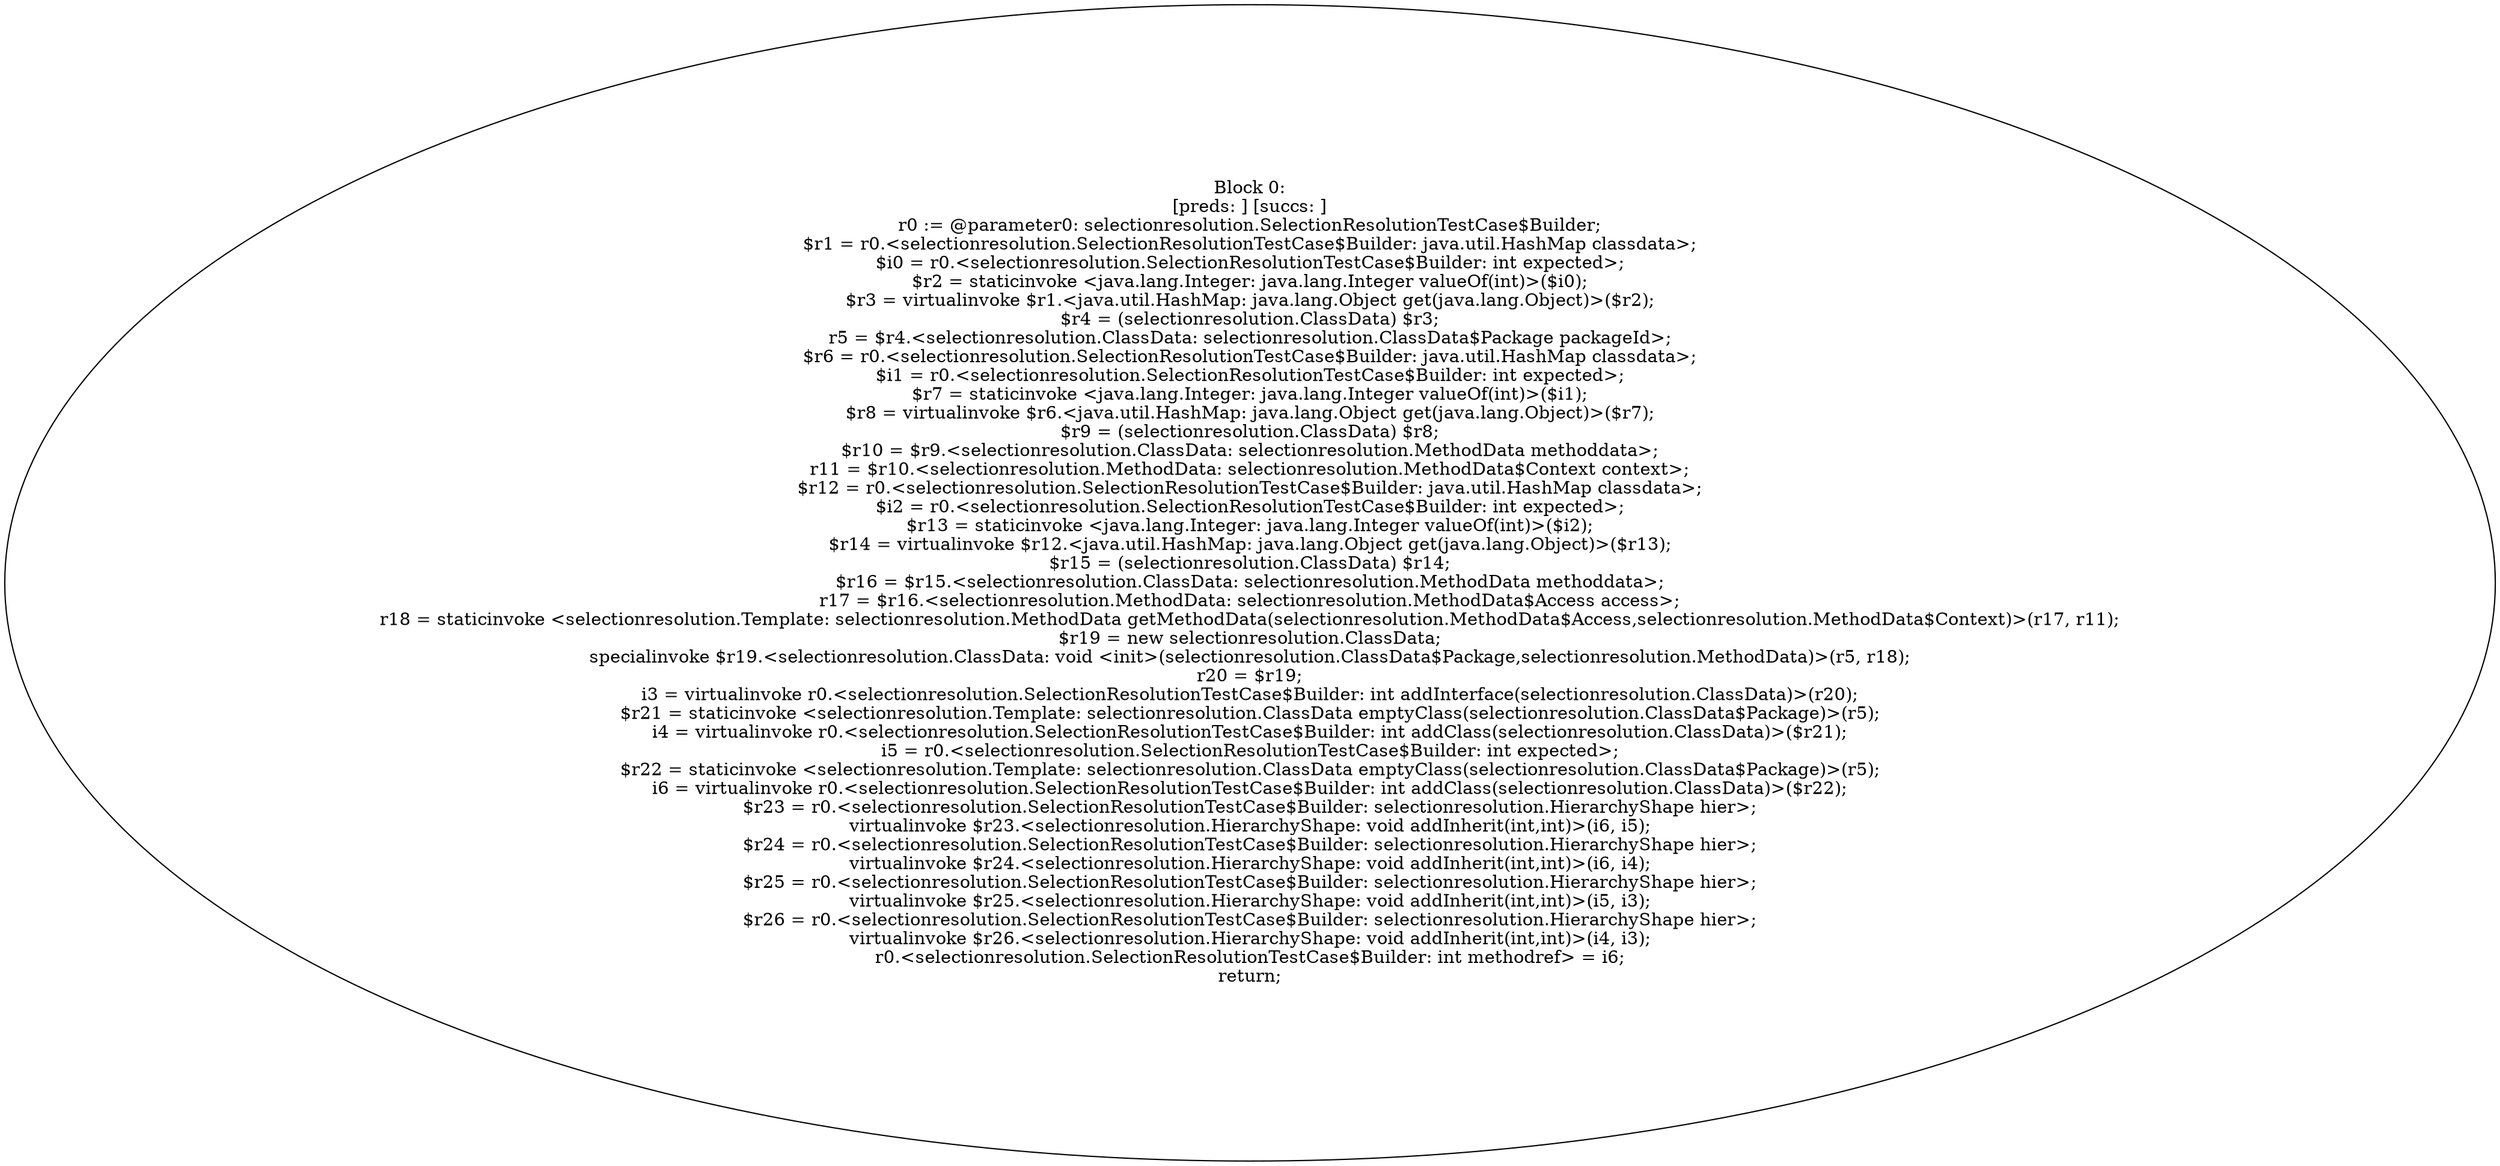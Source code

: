 digraph "unitGraph" {
    "Block 0:
[preds: ] [succs: ]
r0 := @parameter0: selectionresolution.SelectionResolutionTestCase$Builder;
$r1 = r0.<selectionresolution.SelectionResolutionTestCase$Builder: java.util.HashMap classdata>;
$i0 = r0.<selectionresolution.SelectionResolutionTestCase$Builder: int expected>;
$r2 = staticinvoke <java.lang.Integer: java.lang.Integer valueOf(int)>($i0);
$r3 = virtualinvoke $r1.<java.util.HashMap: java.lang.Object get(java.lang.Object)>($r2);
$r4 = (selectionresolution.ClassData) $r3;
r5 = $r4.<selectionresolution.ClassData: selectionresolution.ClassData$Package packageId>;
$r6 = r0.<selectionresolution.SelectionResolutionTestCase$Builder: java.util.HashMap classdata>;
$i1 = r0.<selectionresolution.SelectionResolutionTestCase$Builder: int expected>;
$r7 = staticinvoke <java.lang.Integer: java.lang.Integer valueOf(int)>($i1);
$r8 = virtualinvoke $r6.<java.util.HashMap: java.lang.Object get(java.lang.Object)>($r7);
$r9 = (selectionresolution.ClassData) $r8;
$r10 = $r9.<selectionresolution.ClassData: selectionresolution.MethodData methoddata>;
r11 = $r10.<selectionresolution.MethodData: selectionresolution.MethodData$Context context>;
$r12 = r0.<selectionresolution.SelectionResolutionTestCase$Builder: java.util.HashMap classdata>;
$i2 = r0.<selectionresolution.SelectionResolutionTestCase$Builder: int expected>;
$r13 = staticinvoke <java.lang.Integer: java.lang.Integer valueOf(int)>($i2);
$r14 = virtualinvoke $r12.<java.util.HashMap: java.lang.Object get(java.lang.Object)>($r13);
$r15 = (selectionresolution.ClassData) $r14;
$r16 = $r15.<selectionresolution.ClassData: selectionresolution.MethodData methoddata>;
r17 = $r16.<selectionresolution.MethodData: selectionresolution.MethodData$Access access>;
r18 = staticinvoke <selectionresolution.Template: selectionresolution.MethodData getMethodData(selectionresolution.MethodData$Access,selectionresolution.MethodData$Context)>(r17, r11);
$r19 = new selectionresolution.ClassData;
specialinvoke $r19.<selectionresolution.ClassData: void <init>(selectionresolution.ClassData$Package,selectionresolution.MethodData)>(r5, r18);
r20 = $r19;
i3 = virtualinvoke r0.<selectionresolution.SelectionResolutionTestCase$Builder: int addInterface(selectionresolution.ClassData)>(r20);
$r21 = staticinvoke <selectionresolution.Template: selectionresolution.ClassData emptyClass(selectionresolution.ClassData$Package)>(r5);
i4 = virtualinvoke r0.<selectionresolution.SelectionResolutionTestCase$Builder: int addClass(selectionresolution.ClassData)>($r21);
i5 = r0.<selectionresolution.SelectionResolutionTestCase$Builder: int expected>;
$r22 = staticinvoke <selectionresolution.Template: selectionresolution.ClassData emptyClass(selectionresolution.ClassData$Package)>(r5);
i6 = virtualinvoke r0.<selectionresolution.SelectionResolutionTestCase$Builder: int addClass(selectionresolution.ClassData)>($r22);
$r23 = r0.<selectionresolution.SelectionResolutionTestCase$Builder: selectionresolution.HierarchyShape hier>;
virtualinvoke $r23.<selectionresolution.HierarchyShape: void addInherit(int,int)>(i6, i5);
$r24 = r0.<selectionresolution.SelectionResolutionTestCase$Builder: selectionresolution.HierarchyShape hier>;
virtualinvoke $r24.<selectionresolution.HierarchyShape: void addInherit(int,int)>(i6, i4);
$r25 = r0.<selectionresolution.SelectionResolutionTestCase$Builder: selectionresolution.HierarchyShape hier>;
virtualinvoke $r25.<selectionresolution.HierarchyShape: void addInherit(int,int)>(i5, i3);
$r26 = r0.<selectionresolution.SelectionResolutionTestCase$Builder: selectionresolution.HierarchyShape hier>;
virtualinvoke $r26.<selectionresolution.HierarchyShape: void addInherit(int,int)>(i4, i3);
r0.<selectionresolution.SelectionResolutionTestCase$Builder: int methodref> = i6;
return;
"
}

